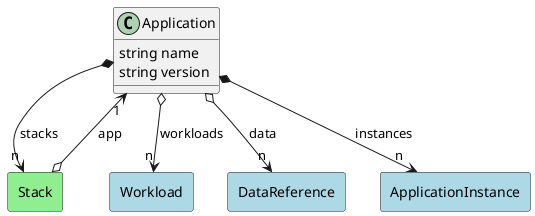 @startuml

class "Application" as Model {
 string name
 string version

 
}

rectangle "Workload" as Workload #lightblue {
}

Model o--> "n" Workload : workloads


rectangle "Stack" as Stack #lightblue {
}

Model *--> "n" Stack : stacks


rectangle "DataReference" as DataReference #lightblue {
}

Model o--> "n" DataReference : data


rectangle "ApplicationInstance" as ApplicationInstance #lightblue {
}

Model *--> "n" ApplicationInstance : instances




    rectangle "Stack" as Stack #lightgreen {
    }
    
        Stack   o--> "1" Model : "app"
    

@enduml
